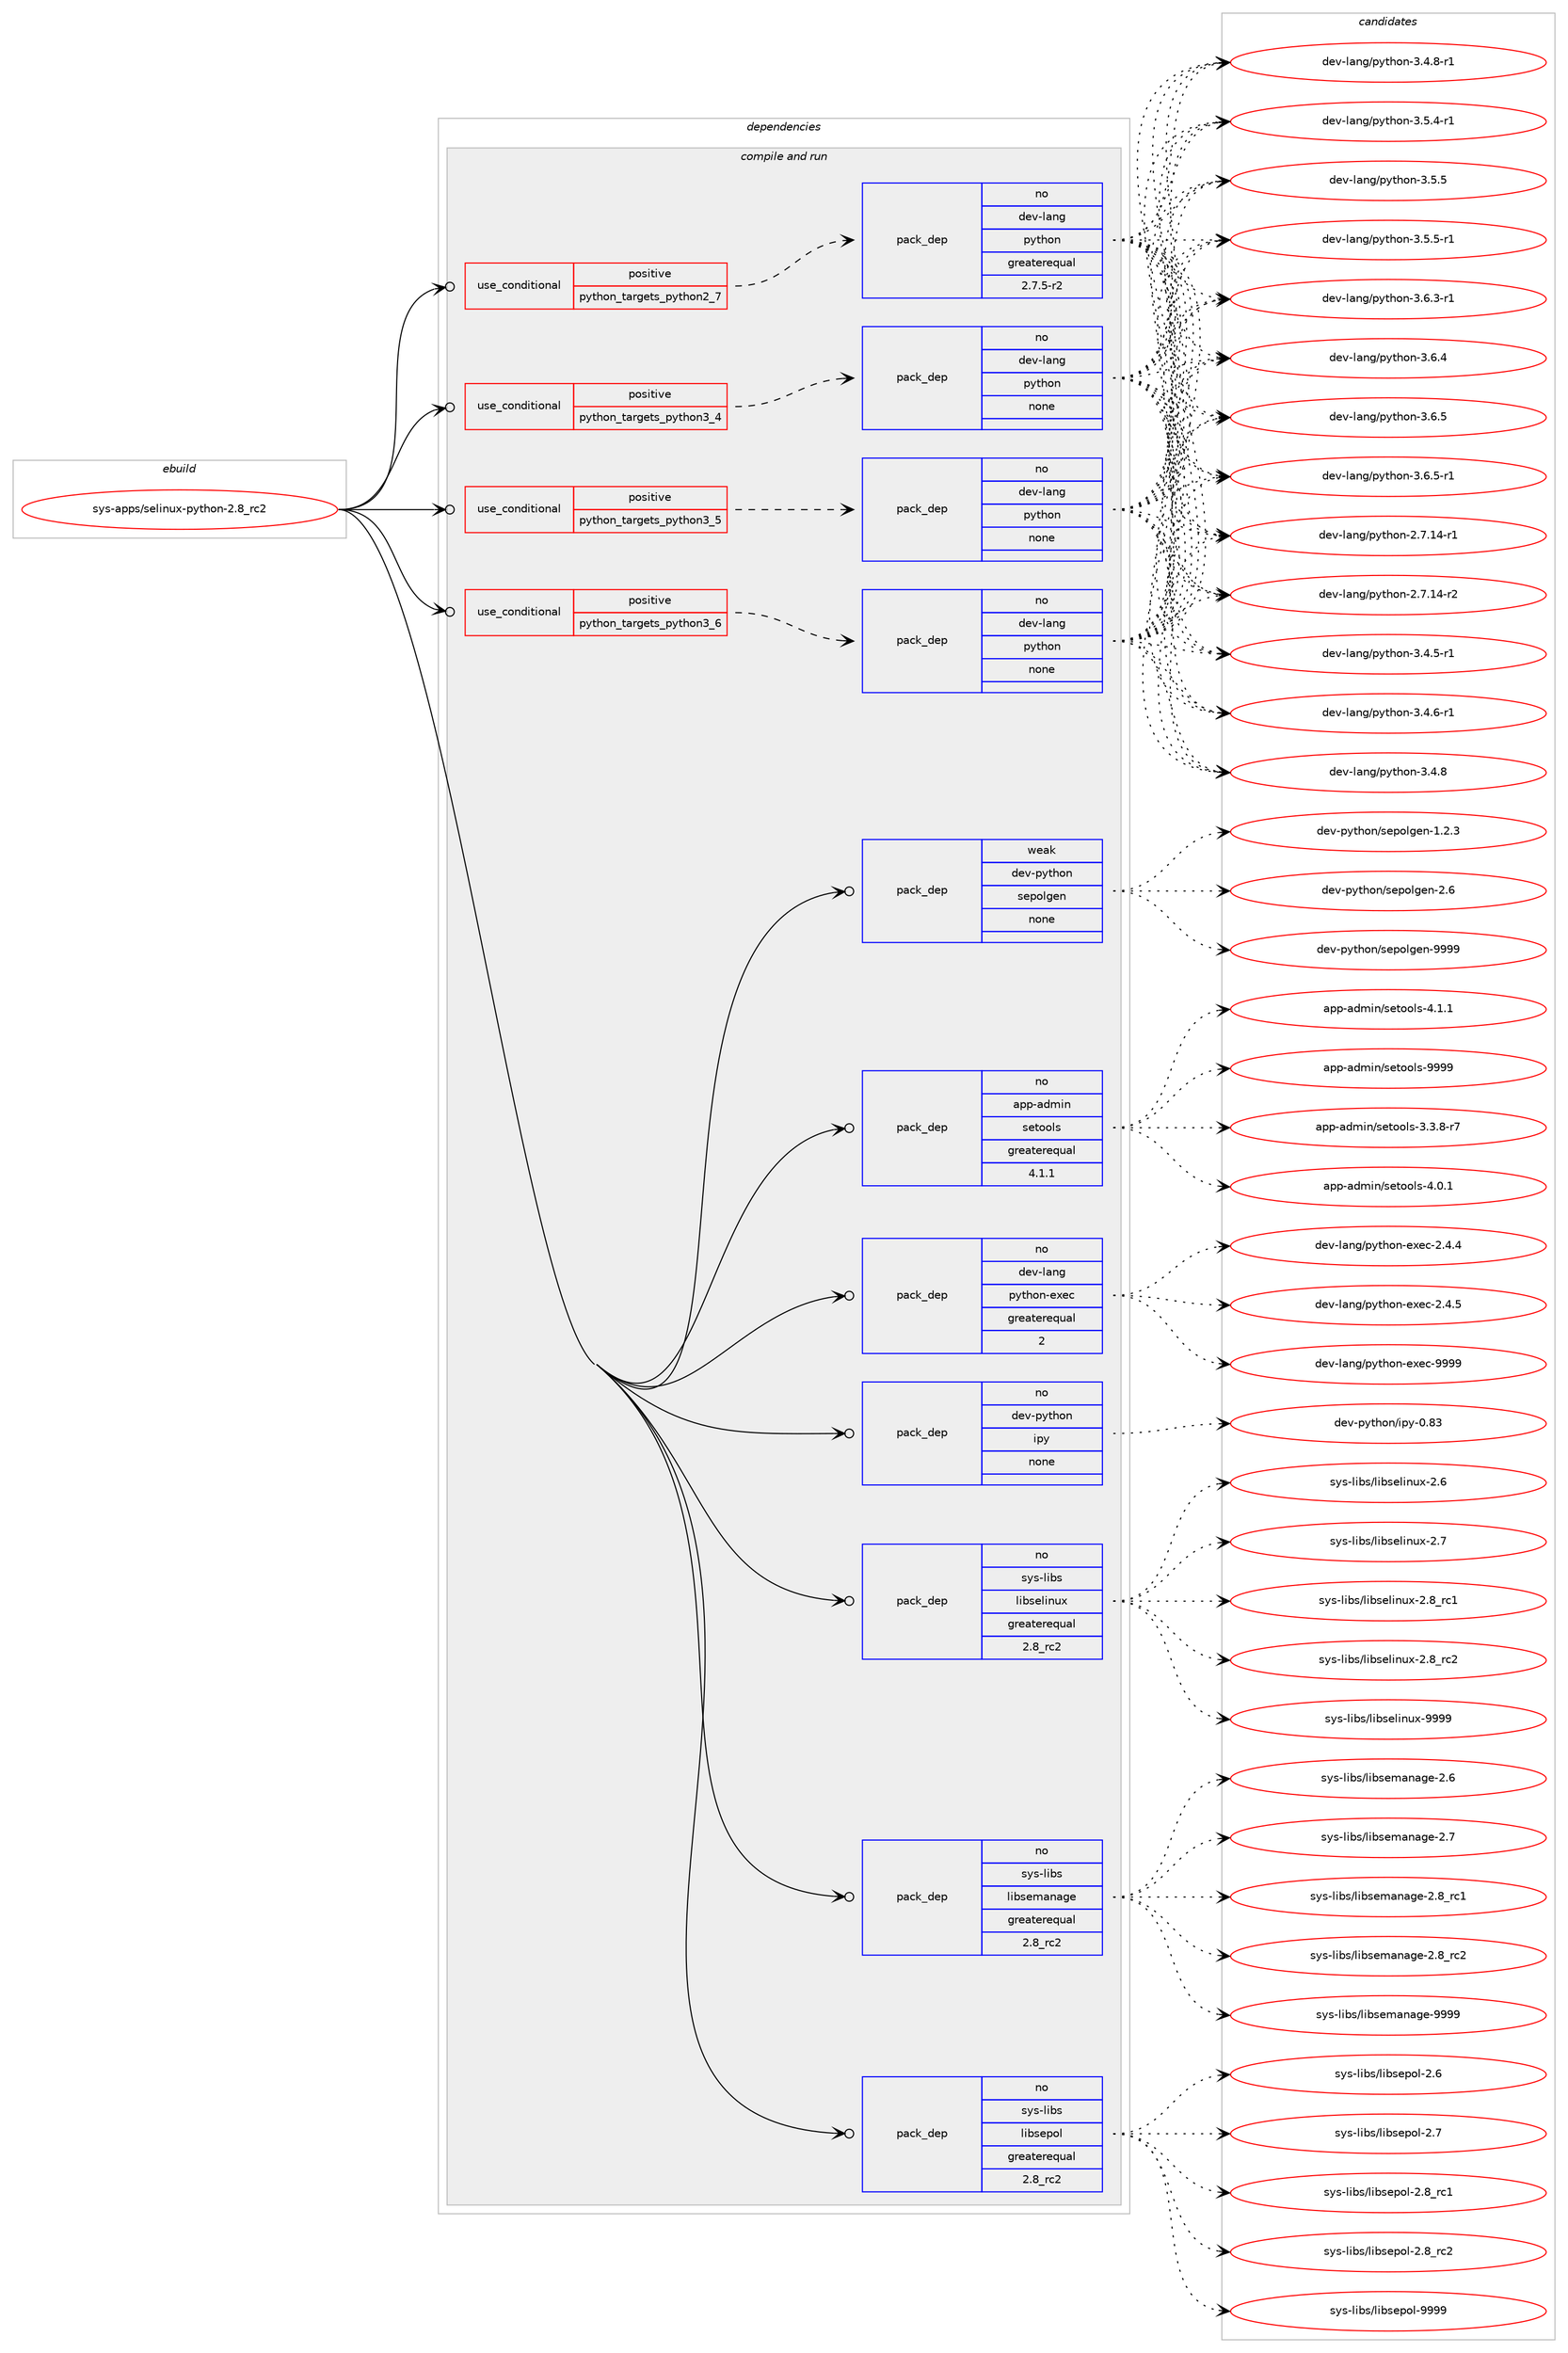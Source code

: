 digraph prolog {

# *************
# Graph options
# *************

newrank=true;
concentrate=true;
compound=true;
graph [rankdir=LR,fontname=Helvetica,fontsize=10,ranksep=1.5];#, ranksep=2.5, nodesep=0.2];
edge  [arrowhead=vee];
node  [fontname=Helvetica,fontsize=10];

# **********
# The ebuild
# **********

subgraph cluster_leftcol {
color=gray;
rank=same;
label=<<i>ebuild</i>>;
id [label="sys-apps/selinux-python-2.8_rc2", color=red, width=4, href="../sys-apps/selinux-python-2.8_rc2.svg"];
}

# ****************
# The dependencies
# ****************

subgraph cluster_midcol {
color=gray;
label=<<i>dependencies</i>>;
subgraph cluster_compile {
fillcolor="#eeeeee";
style=filled;
label=<<i>compile</i>>;
}
subgraph cluster_compileandrun {
fillcolor="#eeeeee";
style=filled;
label=<<i>compile and run</i>>;
subgraph cond425 {
dependency6628 [label=<<TABLE BORDER="0" CELLBORDER="1" CELLSPACING="0" CELLPADDING="4"><TR><TD ROWSPAN="3" CELLPADDING="10">use_conditional</TD></TR><TR><TD>positive</TD></TR><TR><TD>python_targets_python2_7</TD></TR></TABLE>>, shape=none, color=red];
subgraph pack6182 {
dependency6629 [label=<<TABLE BORDER="0" CELLBORDER="1" CELLSPACING="0" CELLPADDING="4" WIDTH="220"><TR><TD ROWSPAN="6" CELLPADDING="30">pack_dep</TD></TR><TR><TD WIDTH="110">no</TD></TR><TR><TD>dev-lang</TD></TR><TR><TD>python</TD></TR><TR><TD>greaterequal</TD></TR><TR><TD>2.7.5-r2</TD></TR></TABLE>>, shape=none, color=blue];
}
dependency6628:e -> dependency6629:w [weight=20,style="dashed",arrowhead="vee"];
}
id:e -> dependency6628:w [weight=20,style="solid",arrowhead="odotvee"];
subgraph cond426 {
dependency6630 [label=<<TABLE BORDER="0" CELLBORDER="1" CELLSPACING="0" CELLPADDING="4"><TR><TD ROWSPAN="3" CELLPADDING="10">use_conditional</TD></TR><TR><TD>positive</TD></TR><TR><TD>python_targets_python3_4</TD></TR></TABLE>>, shape=none, color=red];
subgraph pack6183 {
dependency6631 [label=<<TABLE BORDER="0" CELLBORDER="1" CELLSPACING="0" CELLPADDING="4" WIDTH="220"><TR><TD ROWSPAN="6" CELLPADDING="30">pack_dep</TD></TR><TR><TD WIDTH="110">no</TD></TR><TR><TD>dev-lang</TD></TR><TR><TD>python</TD></TR><TR><TD>none</TD></TR><TR><TD></TD></TR></TABLE>>, shape=none, color=blue];
}
dependency6630:e -> dependency6631:w [weight=20,style="dashed",arrowhead="vee"];
}
id:e -> dependency6630:w [weight=20,style="solid",arrowhead="odotvee"];
subgraph cond427 {
dependency6632 [label=<<TABLE BORDER="0" CELLBORDER="1" CELLSPACING="0" CELLPADDING="4"><TR><TD ROWSPAN="3" CELLPADDING="10">use_conditional</TD></TR><TR><TD>positive</TD></TR><TR><TD>python_targets_python3_5</TD></TR></TABLE>>, shape=none, color=red];
subgraph pack6184 {
dependency6633 [label=<<TABLE BORDER="0" CELLBORDER="1" CELLSPACING="0" CELLPADDING="4" WIDTH="220"><TR><TD ROWSPAN="6" CELLPADDING="30">pack_dep</TD></TR><TR><TD WIDTH="110">no</TD></TR><TR><TD>dev-lang</TD></TR><TR><TD>python</TD></TR><TR><TD>none</TD></TR><TR><TD></TD></TR></TABLE>>, shape=none, color=blue];
}
dependency6632:e -> dependency6633:w [weight=20,style="dashed",arrowhead="vee"];
}
id:e -> dependency6632:w [weight=20,style="solid",arrowhead="odotvee"];
subgraph cond428 {
dependency6634 [label=<<TABLE BORDER="0" CELLBORDER="1" CELLSPACING="0" CELLPADDING="4"><TR><TD ROWSPAN="3" CELLPADDING="10">use_conditional</TD></TR><TR><TD>positive</TD></TR><TR><TD>python_targets_python3_6</TD></TR></TABLE>>, shape=none, color=red];
subgraph pack6185 {
dependency6635 [label=<<TABLE BORDER="0" CELLBORDER="1" CELLSPACING="0" CELLPADDING="4" WIDTH="220"><TR><TD ROWSPAN="6" CELLPADDING="30">pack_dep</TD></TR><TR><TD WIDTH="110">no</TD></TR><TR><TD>dev-lang</TD></TR><TR><TD>python</TD></TR><TR><TD>none</TD></TR><TR><TD></TD></TR></TABLE>>, shape=none, color=blue];
}
dependency6634:e -> dependency6635:w [weight=20,style="dashed",arrowhead="vee"];
}
id:e -> dependency6634:w [weight=20,style="solid",arrowhead="odotvee"];
subgraph pack6186 {
dependency6636 [label=<<TABLE BORDER="0" CELLBORDER="1" CELLSPACING="0" CELLPADDING="4" WIDTH="220"><TR><TD ROWSPAN="6" CELLPADDING="30">pack_dep</TD></TR><TR><TD WIDTH="110">no</TD></TR><TR><TD>app-admin</TD></TR><TR><TD>setools</TD></TR><TR><TD>greaterequal</TD></TR><TR><TD>4.1.1</TD></TR></TABLE>>, shape=none, color=blue];
}
id:e -> dependency6636:w [weight=20,style="solid",arrowhead="odotvee"];
subgraph pack6187 {
dependency6637 [label=<<TABLE BORDER="0" CELLBORDER="1" CELLSPACING="0" CELLPADDING="4" WIDTH="220"><TR><TD ROWSPAN="6" CELLPADDING="30">pack_dep</TD></TR><TR><TD WIDTH="110">no</TD></TR><TR><TD>dev-lang</TD></TR><TR><TD>python-exec</TD></TR><TR><TD>greaterequal</TD></TR><TR><TD>2</TD></TR></TABLE>>, shape=none, color=blue];
}
id:e -> dependency6637:w [weight=20,style="solid",arrowhead="odotvee"];
subgraph pack6188 {
dependency6638 [label=<<TABLE BORDER="0" CELLBORDER="1" CELLSPACING="0" CELLPADDING="4" WIDTH="220"><TR><TD ROWSPAN="6" CELLPADDING="30">pack_dep</TD></TR><TR><TD WIDTH="110">no</TD></TR><TR><TD>dev-python</TD></TR><TR><TD>ipy</TD></TR><TR><TD>none</TD></TR><TR><TD></TD></TR></TABLE>>, shape=none, color=blue];
}
id:e -> dependency6638:w [weight=20,style="solid",arrowhead="odotvee"];
subgraph pack6189 {
dependency6639 [label=<<TABLE BORDER="0" CELLBORDER="1" CELLSPACING="0" CELLPADDING="4" WIDTH="220"><TR><TD ROWSPAN="6" CELLPADDING="30">pack_dep</TD></TR><TR><TD WIDTH="110">no</TD></TR><TR><TD>sys-libs</TD></TR><TR><TD>libselinux</TD></TR><TR><TD>greaterequal</TD></TR><TR><TD>2.8_rc2</TD></TR></TABLE>>, shape=none, color=blue];
}
id:e -> dependency6639:w [weight=20,style="solid",arrowhead="odotvee"];
subgraph pack6190 {
dependency6640 [label=<<TABLE BORDER="0" CELLBORDER="1" CELLSPACING="0" CELLPADDING="4" WIDTH="220"><TR><TD ROWSPAN="6" CELLPADDING="30">pack_dep</TD></TR><TR><TD WIDTH="110">no</TD></TR><TR><TD>sys-libs</TD></TR><TR><TD>libsemanage</TD></TR><TR><TD>greaterequal</TD></TR><TR><TD>2.8_rc2</TD></TR></TABLE>>, shape=none, color=blue];
}
id:e -> dependency6640:w [weight=20,style="solid",arrowhead="odotvee"];
subgraph pack6191 {
dependency6641 [label=<<TABLE BORDER="0" CELLBORDER="1" CELLSPACING="0" CELLPADDING="4" WIDTH="220"><TR><TD ROWSPAN="6" CELLPADDING="30">pack_dep</TD></TR><TR><TD WIDTH="110">no</TD></TR><TR><TD>sys-libs</TD></TR><TR><TD>libsepol</TD></TR><TR><TD>greaterequal</TD></TR><TR><TD>2.8_rc2</TD></TR></TABLE>>, shape=none, color=blue];
}
id:e -> dependency6641:w [weight=20,style="solid",arrowhead="odotvee"];
subgraph pack6192 {
dependency6642 [label=<<TABLE BORDER="0" CELLBORDER="1" CELLSPACING="0" CELLPADDING="4" WIDTH="220"><TR><TD ROWSPAN="6" CELLPADDING="30">pack_dep</TD></TR><TR><TD WIDTH="110">weak</TD></TR><TR><TD>dev-python</TD></TR><TR><TD>sepolgen</TD></TR><TR><TD>none</TD></TR><TR><TD></TD></TR></TABLE>>, shape=none, color=blue];
}
id:e -> dependency6642:w [weight=20,style="solid",arrowhead="odotvee"];
}
subgraph cluster_run {
fillcolor="#eeeeee";
style=filled;
label=<<i>run</i>>;
}
}

# **************
# The candidates
# **************

subgraph cluster_choices {
rank=same;
color=gray;
label=<<i>candidates</i>>;

subgraph choice6182 {
color=black;
nodesep=1;
choice100101118451089711010347112121116104111110455046554649524511449 [label="dev-lang/python-2.7.14-r1", color=red, width=4,href="../dev-lang/python-2.7.14-r1.svg"];
choice100101118451089711010347112121116104111110455046554649524511450 [label="dev-lang/python-2.7.14-r2", color=red, width=4,href="../dev-lang/python-2.7.14-r2.svg"];
choice1001011184510897110103471121211161041111104551465246534511449 [label="dev-lang/python-3.4.5-r1", color=red, width=4,href="../dev-lang/python-3.4.5-r1.svg"];
choice1001011184510897110103471121211161041111104551465246544511449 [label="dev-lang/python-3.4.6-r1", color=red, width=4,href="../dev-lang/python-3.4.6-r1.svg"];
choice100101118451089711010347112121116104111110455146524656 [label="dev-lang/python-3.4.8", color=red, width=4,href="../dev-lang/python-3.4.8.svg"];
choice1001011184510897110103471121211161041111104551465246564511449 [label="dev-lang/python-3.4.8-r1", color=red, width=4,href="../dev-lang/python-3.4.8-r1.svg"];
choice1001011184510897110103471121211161041111104551465346524511449 [label="dev-lang/python-3.5.4-r1", color=red, width=4,href="../dev-lang/python-3.5.4-r1.svg"];
choice100101118451089711010347112121116104111110455146534653 [label="dev-lang/python-3.5.5", color=red, width=4,href="../dev-lang/python-3.5.5.svg"];
choice1001011184510897110103471121211161041111104551465346534511449 [label="dev-lang/python-3.5.5-r1", color=red, width=4,href="../dev-lang/python-3.5.5-r1.svg"];
choice1001011184510897110103471121211161041111104551465446514511449 [label="dev-lang/python-3.6.3-r1", color=red, width=4,href="../dev-lang/python-3.6.3-r1.svg"];
choice100101118451089711010347112121116104111110455146544652 [label="dev-lang/python-3.6.4", color=red, width=4,href="../dev-lang/python-3.6.4.svg"];
choice100101118451089711010347112121116104111110455146544653 [label="dev-lang/python-3.6.5", color=red, width=4,href="../dev-lang/python-3.6.5.svg"];
choice1001011184510897110103471121211161041111104551465446534511449 [label="dev-lang/python-3.6.5-r1", color=red, width=4,href="../dev-lang/python-3.6.5-r1.svg"];
dependency6629:e -> choice100101118451089711010347112121116104111110455046554649524511449:w [style=dotted,weight="100"];
dependency6629:e -> choice100101118451089711010347112121116104111110455046554649524511450:w [style=dotted,weight="100"];
dependency6629:e -> choice1001011184510897110103471121211161041111104551465246534511449:w [style=dotted,weight="100"];
dependency6629:e -> choice1001011184510897110103471121211161041111104551465246544511449:w [style=dotted,weight="100"];
dependency6629:e -> choice100101118451089711010347112121116104111110455146524656:w [style=dotted,weight="100"];
dependency6629:e -> choice1001011184510897110103471121211161041111104551465246564511449:w [style=dotted,weight="100"];
dependency6629:e -> choice1001011184510897110103471121211161041111104551465346524511449:w [style=dotted,weight="100"];
dependency6629:e -> choice100101118451089711010347112121116104111110455146534653:w [style=dotted,weight="100"];
dependency6629:e -> choice1001011184510897110103471121211161041111104551465346534511449:w [style=dotted,weight="100"];
dependency6629:e -> choice1001011184510897110103471121211161041111104551465446514511449:w [style=dotted,weight="100"];
dependency6629:e -> choice100101118451089711010347112121116104111110455146544652:w [style=dotted,weight="100"];
dependency6629:e -> choice100101118451089711010347112121116104111110455146544653:w [style=dotted,weight="100"];
dependency6629:e -> choice1001011184510897110103471121211161041111104551465446534511449:w [style=dotted,weight="100"];
}
subgraph choice6183 {
color=black;
nodesep=1;
choice100101118451089711010347112121116104111110455046554649524511449 [label="dev-lang/python-2.7.14-r1", color=red, width=4,href="../dev-lang/python-2.7.14-r1.svg"];
choice100101118451089711010347112121116104111110455046554649524511450 [label="dev-lang/python-2.7.14-r2", color=red, width=4,href="../dev-lang/python-2.7.14-r2.svg"];
choice1001011184510897110103471121211161041111104551465246534511449 [label="dev-lang/python-3.4.5-r1", color=red, width=4,href="../dev-lang/python-3.4.5-r1.svg"];
choice1001011184510897110103471121211161041111104551465246544511449 [label="dev-lang/python-3.4.6-r1", color=red, width=4,href="../dev-lang/python-3.4.6-r1.svg"];
choice100101118451089711010347112121116104111110455146524656 [label="dev-lang/python-3.4.8", color=red, width=4,href="../dev-lang/python-3.4.8.svg"];
choice1001011184510897110103471121211161041111104551465246564511449 [label="dev-lang/python-3.4.8-r1", color=red, width=4,href="../dev-lang/python-3.4.8-r1.svg"];
choice1001011184510897110103471121211161041111104551465346524511449 [label="dev-lang/python-3.5.4-r1", color=red, width=4,href="../dev-lang/python-3.5.4-r1.svg"];
choice100101118451089711010347112121116104111110455146534653 [label="dev-lang/python-3.5.5", color=red, width=4,href="../dev-lang/python-3.5.5.svg"];
choice1001011184510897110103471121211161041111104551465346534511449 [label="dev-lang/python-3.5.5-r1", color=red, width=4,href="../dev-lang/python-3.5.5-r1.svg"];
choice1001011184510897110103471121211161041111104551465446514511449 [label="dev-lang/python-3.6.3-r1", color=red, width=4,href="../dev-lang/python-3.6.3-r1.svg"];
choice100101118451089711010347112121116104111110455146544652 [label="dev-lang/python-3.6.4", color=red, width=4,href="../dev-lang/python-3.6.4.svg"];
choice100101118451089711010347112121116104111110455146544653 [label="dev-lang/python-3.6.5", color=red, width=4,href="../dev-lang/python-3.6.5.svg"];
choice1001011184510897110103471121211161041111104551465446534511449 [label="dev-lang/python-3.6.5-r1", color=red, width=4,href="../dev-lang/python-3.6.5-r1.svg"];
dependency6631:e -> choice100101118451089711010347112121116104111110455046554649524511449:w [style=dotted,weight="100"];
dependency6631:e -> choice100101118451089711010347112121116104111110455046554649524511450:w [style=dotted,weight="100"];
dependency6631:e -> choice1001011184510897110103471121211161041111104551465246534511449:w [style=dotted,weight="100"];
dependency6631:e -> choice1001011184510897110103471121211161041111104551465246544511449:w [style=dotted,weight="100"];
dependency6631:e -> choice100101118451089711010347112121116104111110455146524656:w [style=dotted,weight="100"];
dependency6631:e -> choice1001011184510897110103471121211161041111104551465246564511449:w [style=dotted,weight="100"];
dependency6631:e -> choice1001011184510897110103471121211161041111104551465346524511449:w [style=dotted,weight="100"];
dependency6631:e -> choice100101118451089711010347112121116104111110455146534653:w [style=dotted,weight="100"];
dependency6631:e -> choice1001011184510897110103471121211161041111104551465346534511449:w [style=dotted,weight="100"];
dependency6631:e -> choice1001011184510897110103471121211161041111104551465446514511449:w [style=dotted,weight="100"];
dependency6631:e -> choice100101118451089711010347112121116104111110455146544652:w [style=dotted,weight="100"];
dependency6631:e -> choice100101118451089711010347112121116104111110455146544653:w [style=dotted,weight="100"];
dependency6631:e -> choice1001011184510897110103471121211161041111104551465446534511449:w [style=dotted,weight="100"];
}
subgraph choice6184 {
color=black;
nodesep=1;
choice100101118451089711010347112121116104111110455046554649524511449 [label="dev-lang/python-2.7.14-r1", color=red, width=4,href="../dev-lang/python-2.7.14-r1.svg"];
choice100101118451089711010347112121116104111110455046554649524511450 [label="dev-lang/python-2.7.14-r2", color=red, width=4,href="../dev-lang/python-2.7.14-r2.svg"];
choice1001011184510897110103471121211161041111104551465246534511449 [label="dev-lang/python-3.4.5-r1", color=red, width=4,href="../dev-lang/python-3.4.5-r1.svg"];
choice1001011184510897110103471121211161041111104551465246544511449 [label="dev-lang/python-3.4.6-r1", color=red, width=4,href="../dev-lang/python-3.4.6-r1.svg"];
choice100101118451089711010347112121116104111110455146524656 [label="dev-lang/python-3.4.8", color=red, width=4,href="../dev-lang/python-3.4.8.svg"];
choice1001011184510897110103471121211161041111104551465246564511449 [label="dev-lang/python-3.4.8-r1", color=red, width=4,href="../dev-lang/python-3.4.8-r1.svg"];
choice1001011184510897110103471121211161041111104551465346524511449 [label="dev-lang/python-3.5.4-r1", color=red, width=4,href="../dev-lang/python-3.5.4-r1.svg"];
choice100101118451089711010347112121116104111110455146534653 [label="dev-lang/python-3.5.5", color=red, width=4,href="../dev-lang/python-3.5.5.svg"];
choice1001011184510897110103471121211161041111104551465346534511449 [label="dev-lang/python-3.5.5-r1", color=red, width=4,href="../dev-lang/python-3.5.5-r1.svg"];
choice1001011184510897110103471121211161041111104551465446514511449 [label="dev-lang/python-3.6.3-r1", color=red, width=4,href="../dev-lang/python-3.6.3-r1.svg"];
choice100101118451089711010347112121116104111110455146544652 [label="dev-lang/python-3.6.4", color=red, width=4,href="../dev-lang/python-3.6.4.svg"];
choice100101118451089711010347112121116104111110455146544653 [label="dev-lang/python-3.6.5", color=red, width=4,href="../dev-lang/python-3.6.5.svg"];
choice1001011184510897110103471121211161041111104551465446534511449 [label="dev-lang/python-3.6.5-r1", color=red, width=4,href="../dev-lang/python-3.6.5-r1.svg"];
dependency6633:e -> choice100101118451089711010347112121116104111110455046554649524511449:w [style=dotted,weight="100"];
dependency6633:e -> choice100101118451089711010347112121116104111110455046554649524511450:w [style=dotted,weight="100"];
dependency6633:e -> choice1001011184510897110103471121211161041111104551465246534511449:w [style=dotted,weight="100"];
dependency6633:e -> choice1001011184510897110103471121211161041111104551465246544511449:w [style=dotted,weight="100"];
dependency6633:e -> choice100101118451089711010347112121116104111110455146524656:w [style=dotted,weight="100"];
dependency6633:e -> choice1001011184510897110103471121211161041111104551465246564511449:w [style=dotted,weight="100"];
dependency6633:e -> choice1001011184510897110103471121211161041111104551465346524511449:w [style=dotted,weight="100"];
dependency6633:e -> choice100101118451089711010347112121116104111110455146534653:w [style=dotted,weight="100"];
dependency6633:e -> choice1001011184510897110103471121211161041111104551465346534511449:w [style=dotted,weight="100"];
dependency6633:e -> choice1001011184510897110103471121211161041111104551465446514511449:w [style=dotted,weight="100"];
dependency6633:e -> choice100101118451089711010347112121116104111110455146544652:w [style=dotted,weight="100"];
dependency6633:e -> choice100101118451089711010347112121116104111110455146544653:w [style=dotted,weight="100"];
dependency6633:e -> choice1001011184510897110103471121211161041111104551465446534511449:w [style=dotted,weight="100"];
}
subgraph choice6185 {
color=black;
nodesep=1;
choice100101118451089711010347112121116104111110455046554649524511449 [label="dev-lang/python-2.7.14-r1", color=red, width=4,href="../dev-lang/python-2.7.14-r1.svg"];
choice100101118451089711010347112121116104111110455046554649524511450 [label="dev-lang/python-2.7.14-r2", color=red, width=4,href="../dev-lang/python-2.7.14-r2.svg"];
choice1001011184510897110103471121211161041111104551465246534511449 [label="dev-lang/python-3.4.5-r1", color=red, width=4,href="../dev-lang/python-3.4.5-r1.svg"];
choice1001011184510897110103471121211161041111104551465246544511449 [label="dev-lang/python-3.4.6-r1", color=red, width=4,href="../dev-lang/python-3.4.6-r1.svg"];
choice100101118451089711010347112121116104111110455146524656 [label="dev-lang/python-3.4.8", color=red, width=4,href="../dev-lang/python-3.4.8.svg"];
choice1001011184510897110103471121211161041111104551465246564511449 [label="dev-lang/python-3.4.8-r1", color=red, width=4,href="../dev-lang/python-3.4.8-r1.svg"];
choice1001011184510897110103471121211161041111104551465346524511449 [label="dev-lang/python-3.5.4-r1", color=red, width=4,href="../dev-lang/python-3.5.4-r1.svg"];
choice100101118451089711010347112121116104111110455146534653 [label="dev-lang/python-3.5.5", color=red, width=4,href="../dev-lang/python-3.5.5.svg"];
choice1001011184510897110103471121211161041111104551465346534511449 [label="dev-lang/python-3.5.5-r1", color=red, width=4,href="../dev-lang/python-3.5.5-r1.svg"];
choice1001011184510897110103471121211161041111104551465446514511449 [label="dev-lang/python-3.6.3-r1", color=red, width=4,href="../dev-lang/python-3.6.3-r1.svg"];
choice100101118451089711010347112121116104111110455146544652 [label="dev-lang/python-3.6.4", color=red, width=4,href="../dev-lang/python-3.6.4.svg"];
choice100101118451089711010347112121116104111110455146544653 [label="dev-lang/python-3.6.5", color=red, width=4,href="../dev-lang/python-3.6.5.svg"];
choice1001011184510897110103471121211161041111104551465446534511449 [label="dev-lang/python-3.6.5-r1", color=red, width=4,href="../dev-lang/python-3.6.5-r1.svg"];
dependency6635:e -> choice100101118451089711010347112121116104111110455046554649524511449:w [style=dotted,weight="100"];
dependency6635:e -> choice100101118451089711010347112121116104111110455046554649524511450:w [style=dotted,weight="100"];
dependency6635:e -> choice1001011184510897110103471121211161041111104551465246534511449:w [style=dotted,weight="100"];
dependency6635:e -> choice1001011184510897110103471121211161041111104551465246544511449:w [style=dotted,weight="100"];
dependency6635:e -> choice100101118451089711010347112121116104111110455146524656:w [style=dotted,weight="100"];
dependency6635:e -> choice1001011184510897110103471121211161041111104551465246564511449:w [style=dotted,weight="100"];
dependency6635:e -> choice1001011184510897110103471121211161041111104551465346524511449:w [style=dotted,weight="100"];
dependency6635:e -> choice100101118451089711010347112121116104111110455146534653:w [style=dotted,weight="100"];
dependency6635:e -> choice1001011184510897110103471121211161041111104551465346534511449:w [style=dotted,weight="100"];
dependency6635:e -> choice1001011184510897110103471121211161041111104551465446514511449:w [style=dotted,weight="100"];
dependency6635:e -> choice100101118451089711010347112121116104111110455146544652:w [style=dotted,weight="100"];
dependency6635:e -> choice100101118451089711010347112121116104111110455146544653:w [style=dotted,weight="100"];
dependency6635:e -> choice1001011184510897110103471121211161041111104551465446534511449:w [style=dotted,weight="100"];
}
subgraph choice6186 {
color=black;
nodesep=1;
choice971121124597100109105110471151011161111111081154551465146564511455 [label="app-admin/setools-3.3.8-r7", color=red, width=4,href="../app-admin/setools-3.3.8-r7.svg"];
choice97112112459710010910511047115101116111111108115455246484649 [label="app-admin/setools-4.0.1", color=red, width=4,href="../app-admin/setools-4.0.1.svg"];
choice97112112459710010910511047115101116111111108115455246494649 [label="app-admin/setools-4.1.1", color=red, width=4,href="../app-admin/setools-4.1.1.svg"];
choice971121124597100109105110471151011161111111081154557575757 [label="app-admin/setools-9999", color=red, width=4,href="../app-admin/setools-9999.svg"];
dependency6636:e -> choice971121124597100109105110471151011161111111081154551465146564511455:w [style=dotted,weight="100"];
dependency6636:e -> choice97112112459710010910511047115101116111111108115455246484649:w [style=dotted,weight="100"];
dependency6636:e -> choice97112112459710010910511047115101116111111108115455246494649:w [style=dotted,weight="100"];
dependency6636:e -> choice971121124597100109105110471151011161111111081154557575757:w [style=dotted,weight="100"];
}
subgraph choice6187 {
color=black;
nodesep=1;
choice1001011184510897110103471121211161041111104510112010199455046524652 [label="dev-lang/python-exec-2.4.4", color=red, width=4,href="../dev-lang/python-exec-2.4.4.svg"];
choice1001011184510897110103471121211161041111104510112010199455046524653 [label="dev-lang/python-exec-2.4.5", color=red, width=4,href="../dev-lang/python-exec-2.4.5.svg"];
choice10010111845108971101034711212111610411111045101120101994557575757 [label="dev-lang/python-exec-9999", color=red, width=4,href="../dev-lang/python-exec-9999.svg"];
dependency6637:e -> choice1001011184510897110103471121211161041111104510112010199455046524652:w [style=dotted,weight="100"];
dependency6637:e -> choice1001011184510897110103471121211161041111104510112010199455046524653:w [style=dotted,weight="100"];
dependency6637:e -> choice10010111845108971101034711212111610411111045101120101994557575757:w [style=dotted,weight="100"];
}
subgraph choice6188 {
color=black;
nodesep=1;
choice10010111845112121116104111110471051121214548465651 [label="dev-python/ipy-0.83", color=red, width=4,href="../dev-python/ipy-0.83.svg"];
dependency6638:e -> choice10010111845112121116104111110471051121214548465651:w [style=dotted,weight="100"];
}
subgraph choice6189 {
color=black;
nodesep=1;
choice1151211154510810598115471081059811510110810511011712045504654 [label="sys-libs/libselinux-2.6", color=red, width=4,href="../sys-libs/libselinux-2.6.svg"];
choice1151211154510810598115471081059811510110810511011712045504655 [label="sys-libs/libselinux-2.7", color=red, width=4,href="../sys-libs/libselinux-2.7.svg"];
choice1151211154510810598115471081059811510110810511011712045504656951149949 [label="sys-libs/libselinux-2.8_rc1", color=red, width=4,href="../sys-libs/libselinux-2.8_rc1.svg"];
choice1151211154510810598115471081059811510110810511011712045504656951149950 [label="sys-libs/libselinux-2.8_rc2", color=red, width=4,href="../sys-libs/libselinux-2.8_rc2.svg"];
choice115121115451081059811547108105981151011081051101171204557575757 [label="sys-libs/libselinux-9999", color=red, width=4,href="../sys-libs/libselinux-9999.svg"];
dependency6639:e -> choice1151211154510810598115471081059811510110810511011712045504654:w [style=dotted,weight="100"];
dependency6639:e -> choice1151211154510810598115471081059811510110810511011712045504655:w [style=dotted,weight="100"];
dependency6639:e -> choice1151211154510810598115471081059811510110810511011712045504656951149949:w [style=dotted,weight="100"];
dependency6639:e -> choice1151211154510810598115471081059811510110810511011712045504656951149950:w [style=dotted,weight="100"];
dependency6639:e -> choice115121115451081059811547108105981151011081051101171204557575757:w [style=dotted,weight="100"];
}
subgraph choice6190 {
color=black;
nodesep=1;
choice11512111545108105981154710810598115101109971109710310145504654 [label="sys-libs/libsemanage-2.6", color=red, width=4,href="../sys-libs/libsemanage-2.6.svg"];
choice11512111545108105981154710810598115101109971109710310145504655 [label="sys-libs/libsemanage-2.7", color=red, width=4,href="../sys-libs/libsemanage-2.7.svg"];
choice11512111545108105981154710810598115101109971109710310145504656951149949 [label="sys-libs/libsemanage-2.8_rc1", color=red, width=4,href="../sys-libs/libsemanage-2.8_rc1.svg"];
choice11512111545108105981154710810598115101109971109710310145504656951149950 [label="sys-libs/libsemanage-2.8_rc2", color=red, width=4,href="../sys-libs/libsemanage-2.8_rc2.svg"];
choice1151211154510810598115471081059811510110997110971031014557575757 [label="sys-libs/libsemanage-9999", color=red, width=4,href="../sys-libs/libsemanage-9999.svg"];
dependency6640:e -> choice11512111545108105981154710810598115101109971109710310145504654:w [style=dotted,weight="100"];
dependency6640:e -> choice11512111545108105981154710810598115101109971109710310145504655:w [style=dotted,weight="100"];
dependency6640:e -> choice11512111545108105981154710810598115101109971109710310145504656951149949:w [style=dotted,weight="100"];
dependency6640:e -> choice11512111545108105981154710810598115101109971109710310145504656951149950:w [style=dotted,weight="100"];
dependency6640:e -> choice1151211154510810598115471081059811510110997110971031014557575757:w [style=dotted,weight="100"];
}
subgraph choice6191 {
color=black;
nodesep=1;
choice1151211154510810598115471081059811510111211110845504654 [label="sys-libs/libsepol-2.6", color=red, width=4,href="../sys-libs/libsepol-2.6.svg"];
choice1151211154510810598115471081059811510111211110845504655 [label="sys-libs/libsepol-2.7", color=red, width=4,href="../sys-libs/libsepol-2.7.svg"];
choice1151211154510810598115471081059811510111211110845504656951149949 [label="sys-libs/libsepol-2.8_rc1", color=red, width=4,href="../sys-libs/libsepol-2.8_rc1.svg"];
choice1151211154510810598115471081059811510111211110845504656951149950 [label="sys-libs/libsepol-2.8_rc2", color=red, width=4,href="../sys-libs/libsepol-2.8_rc2.svg"];
choice115121115451081059811547108105981151011121111084557575757 [label="sys-libs/libsepol-9999", color=red, width=4,href="../sys-libs/libsepol-9999.svg"];
dependency6641:e -> choice1151211154510810598115471081059811510111211110845504654:w [style=dotted,weight="100"];
dependency6641:e -> choice1151211154510810598115471081059811510111211110845504655:w [style=dotted,weight="100"];
dependency6641:e -> choice1151211154510810598115471081059811510111211110845504656951149949:w [style=dotted,weight="100"];
dependency6641:e -> choice1151211154510810598115471081059811510111211110845504656951149950:w [style=dotted,weight="100"];
dependency6641:e -> choice115121115451081059811547108105981151011121111084557575757:w [style=dotted,weight="100"];
}
subgraph choice6192 {
color=black;
nodesep=1;
choice1001011184511212111610411111047115101112111108103101110454946504651 [label="dev-python/sepolgen-1.2.3", color=red, width=4,href="../dev-python/sepolgen-1.2.3.svg"];
choice100101118451121211161041111104711510111211110810310111045504654 [label="dev-python/sepolgen-2.6", color=red, width=4,href="../dev-python/sepolgen-2.6.svg"];
choice10010111845112121116104111110471151011121111081031011104557575757 [label="dev-python/sepolgen-9999", color=red, width=4,href="../dev-python/sepolgen-9999.svg"];
dependency6642:e -> choice1001011184511212111610411111047115101112111108103101110454946504651:w [style=dotted,weight="100"];
dependency6642:e -> choice100101118451121211161041111104711510111211110810310111045504654:w [style=dotted,weight="100"];
dependency6642:e -> choice10010111845112121116104111110471151011121111081031011104557575757:w [style=dotted,weight="100"];
}
}

}

